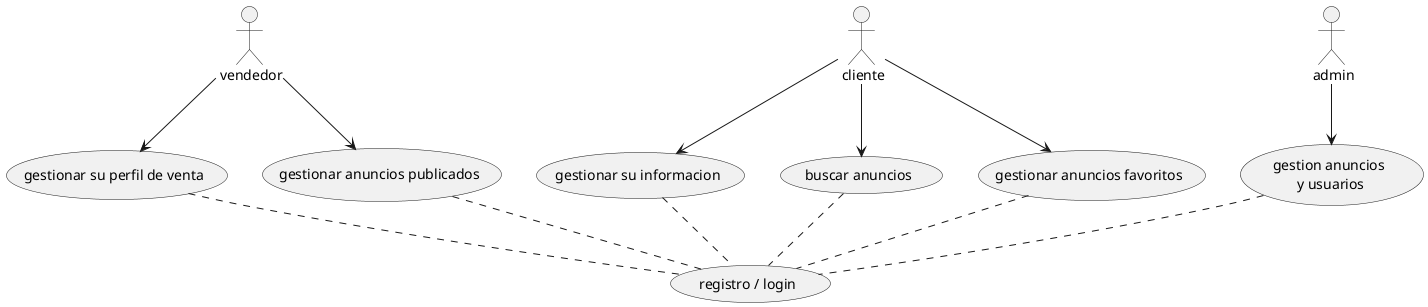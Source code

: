 @startuml Diagrama de Casos de Uso - InmoJaen

usecase (gestion anuncios\n y usuarios) as Proc01
actor : admin: as Admin
Admin --> Proc01

usecase (gestionar su perfil de venta) as Proc02
usecase (gestionar anuncios publicados) as Proc03
actor : vendedor: as Vendedor
Vendedor --> Proc02
Vendedor --> Proc03

usecase (gestionar su informacion) as Proc04
usecase (buscar anuncios) as Proc05
usecase (gestionar anuncios favoritos) as Proc06
actor : cliente: as Cliente
Cliente --> Proc04
Cliente --> Proc05
Cliente --> Proc06

usecase ( registro / login ) as Proc07

Proc01 .. Proc07
Proc02 .. Proc07
Proc03 .. Proc07
Proc04 .. Proc07
Proc05 .. Proc07
Proc06 .. Proc07

@enduml